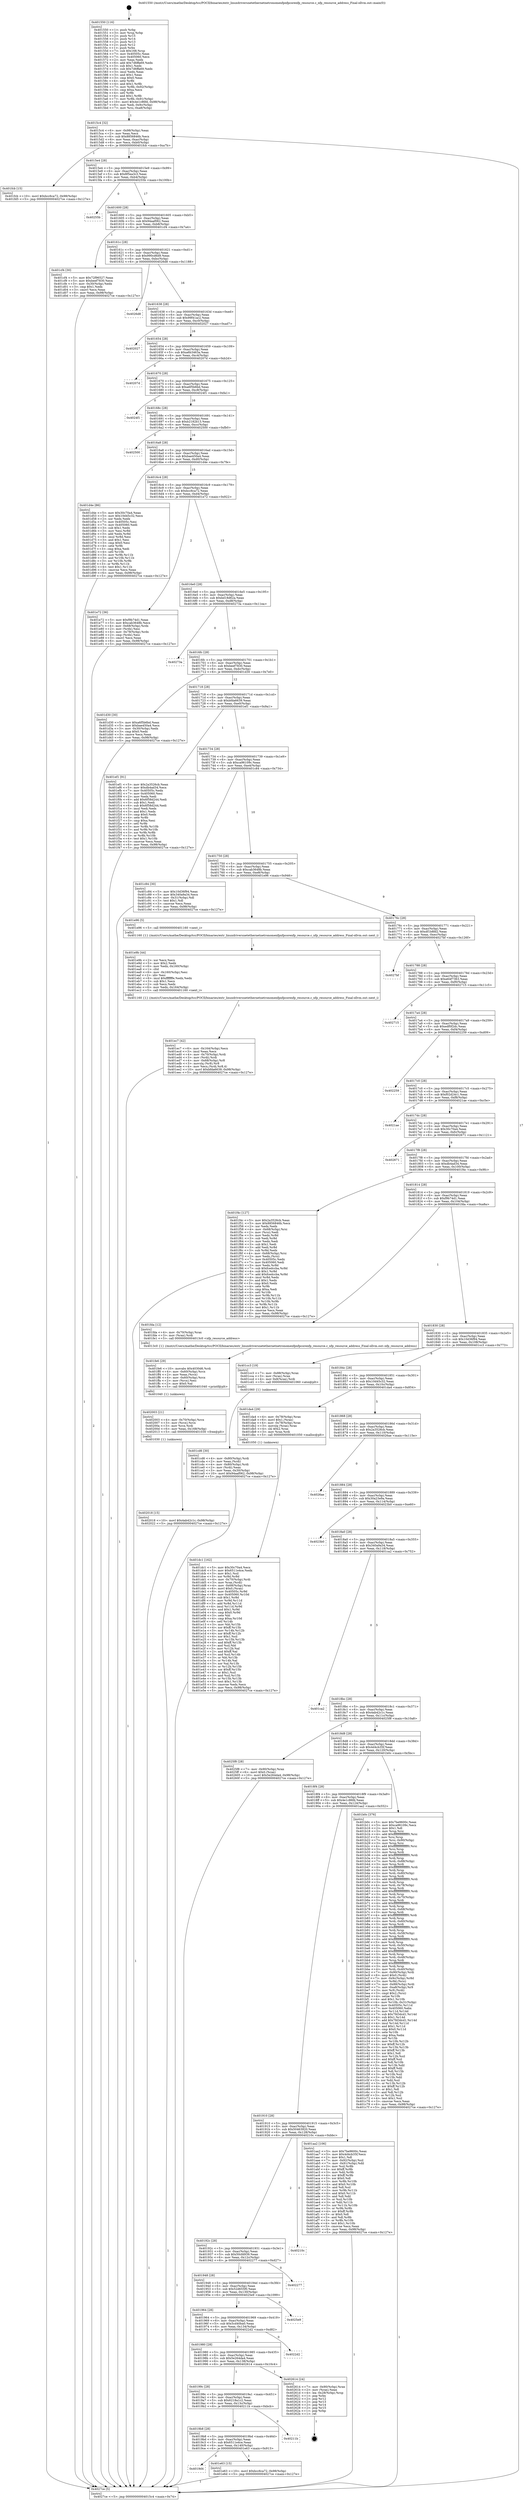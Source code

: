 digraph "0x401550" {
  label = "0x401550 (/mnt/c/Users/mathe/Desktop/tcc/POCII/binaries/extr_linuxdriversnetethernetnetronomenfpnfpcorenfp_resource.c_nfp_resource_address_Final-ollvm.out::main(0))"
  labelloc = "t"
  node[shape=record]

  Entry [label="",width=0.3,height=0.3,shape=circle,fillcolor=black,style=filled]
  "0x4015c4" [label="{
     0x4015c4 [32]\l
     | [instrs]\l
     &nbsp;&nbsp;0x4015c4 \<+6\>: mov -0x98(%rbp),%eax\l
     &nbsp;&nbsp;0x4015ca \<+2\>: mov %eax,%ecx\l
     &nbsp;&nbsp;0x4015cc \<+6\>: sub $0x8856846b,%ecx\l
     &nbsp;&nbsp;0x4015d2 \<+6\>: mov %eax,-0xac(%rbp)\l
     &nbsp;&nbsp;0x4015d8 \<+6\>: mov %ecx,-0xb0(%rbp)\l
     &nbsp;&nbsp;0x4015de \<+6\>: je 0000000000401fcb \<main+0xa7b\>\l
  }"]
  "0x401fcb" [label="{
     0x401fcb [15]\l
     | [instrs]\l
     &nbsp;&nbsp;0x401fcb \<+10\>: movl $0xbcc6ca72,-0x98(%rbp)\l
     &nbsp;&nbsp;0x401fd5 \<+5\>: jmp 00000000004027ce \<main+0x127e\>\l
  }"]
  "0x4015e4" [label="{
     0x4015e4 [28]\l
     | [instrs]\l
     &nbsp;&nbsp;0x4015e4 \<+5\>: jmp 00000000004015e9 \<main+0x99\>\l
     &nbsp;&nbsp;0x4015e9 \<+6\>: mov -0xac(%rbp),%eax\l
     &nbsp;&nbsp;0x4015ef \<+5\>: sub $0x8f5ea3c3,%eax\l
     &nbsp;&nbsp;0x4015f4 \<+6\>: mov %eax,-0xb4(%rbp)\l
     &nbsp;&nbsp;0x4015fa \<+6\>: je 000000000040255b \<main+0x100b\>\l
  }"]
  Exit [label="",width=0.3,height=0.3,shape=circle,fillcolor=black,style=filled,peripheries=2]
  "0x40255b" [label="{
     0x40255b\l
  }", style=dashed]
  "0x401600" [label="{
     0x401600 [28]\l
     | [instrs]\l
     &nbsp;&nbsp;0x401600 \<+5\>: jmp 0000000000401605 \<main+0xb5\>\l
     &nbsp;&nbsp;0x401605 \<+6\>: mov -0xac(%rbp),%eax\l
     &nbsp;&nbsp;0x40160b \<+5\>: sub $0x94aaf062,%eax\l
     &nbsp;&nbsp;0x401610 \<+6\>: mov %eax,-0xb8(%rbp)\l
     &nbsp;&nbsp;0x401616 \<+6\>: je 0000000000401cf4 \<main+0x7a4\>\l
  }"]
  "0x402018" [label="{
     0x402018 [15]\l
     | [instrs]\l
     &nbsp;&nbsp;0x402018 \<+10\>: movl $0x4ab42c1c,-0x98(%rbp)\l
     &nbsp;&nbsp;0x402022 \<+5\>: jmp 00000000004027ce \<main+0x127e\>\l
  }"]
  "0x401cf4" [label="{
     0x401cf4 [30]\l
     | [instrs]\l
     &nbsp;&nbsp;0x401cf4 \<+5\>: mov $0x72f96527,%eax\l
     &nbsp;&nbsp;0x401cf9 \<+5\>: mov $0xbeef7830,%ecx\l
     &nbsp;&nbsp;0x401cfe \<+3\>: mov -0x30(%rbp),%edx\l
     &nbsp;&nbsp;0x401d01 \<+3\>: cmp $0x1,%edx\l
     &nbsp;&nbsp;0x401d04 \<+3\>: cmovl %ecx,%eax\l
     &nbsp;&nbsp;0x401d07 \<+6\>: mov %eax,-0x98(%rbp)\l
     &nbsp;&nbsp;0x401d0d \<+5\>: jmp 00000000004027ce \<main+0x127e\>\l
  }"]
  "0x40161c" [label="{
     0x40161c [28]\l
     | [instrs]\l
     &nbsp;&nbsp;0x40161c \<+5\>: jmp 0000000000401621 \<main+0xd1\>\l
     &nbsp;&nbsp;0x401621 \<+6\>: mov -0xac(%rbp),%eax\l
     &nbsp;&nbsp;0x401627 \<+5\>: sub $0x990cd6d9,%eax\l
     &nbsp;&nbsp;0x40162c \<+6\>: mov %eax,-0xbc(%rbp)\l
     &nbsp;&nbsp;0x401632 \<+6\>: je 00000000004026d8 \<main+0x1188\>\l
  }"]
  "0x402003" [label="{
     0x402003 [21]\l
     | [instrs]\l
     &nbsp;&nbsp;0x402003 \<+4\>: mov -0x70(%rbp),%rcx\l
     &nbsp;&nbsp;0x402007 \<+3\>: mov (%rcx),%rcx\l
     &nbsp;&nbsp;0x40200a \<+3\>: mov %rcx,%rdi\l
     &nbsp;&nbsp;0x40200d \<+6\>: mov %eax,-0x168(%rbp)\l
     &nbsp;&nbsp;0x402013 \<+5\>: call 0000000000401030 \<free@plt\>\l
     | [calls]\l
     &nbsp;&nbsp;0x401030 \{1\} (unknown)\l
  }"]
  "0x4026d8" [label="{
     0x4026d8\l
  }", style=dashed]
  "0x401638" [label="{
     0x401638 [28]\l
     | [instrs]\l
     &nbsp;&nbsp;0x401638 \<+5\>: jmp 000000000040163d \<main+0xed\>\l
     &nbsp;&nbsp;0x40163d \<+6\>: mov -0xac(%rbp),%eax\l
     &nbsp;&nbsp;0x401643 \<+5\>: sub $0x99f41ac2,%eax\l
     &nbsp;&nbsp;0x401648 \<+6\>: mov %eax,-0xc0(%rbp)\l
     &nbsp;&nbsp;0x40164e \<+6\>: je 0000000000402027 \<main+0xad7\>\l
  }"]
  "0x401fe6" [label="{
     0x401fe6 [29]\l
     | [instrs]\l
     &nbsp;&nbsp;0x401fe6 \<+10\>: movabs $0x4030d6,%rdi\l
     &nbsp;&nbsp;0x401ff0 \<+4\>: mov -0x60(%rbp),%rcx\l
     &nbsp;&nbsp;0x401ff4 \<+2\>: mov %eax,(%rcx)\l
     &nbsp;&nbsp;0x401ff6 \<+4\>: mov -0x60(%rbp),%rcx\l
     &nbsp;&nbsp;0x401ffa \<+2\>: mov (%rcx),%esi\l
     &nbsp;&nbsp;0x401ffc \<+2\>: mov $0x0,%al\l
     &nbsp;&nbsp;0x401ffe \<+5\>: call 0000000000401040 \<printf@plt\>\l
     | [calls]\l
     &nbsp;&nbsp;0x401040 \{1\} (unknown)\l
  }"]
  "0x402027" [label="{
     0x402027\l
  }", style=dashed]
  "0x401654" [label="{
     0x401654 [28]\l
     | [instrs]\l
     &nbsp;&nbsp;0x401654 \<+5\>: jmp 0000000000401659 \<main+0x109\>\l
     &nbsp;&nbsp;0x401659 \<+6\>: mov -0xac(%rbp),%eax\l
     &nbsp;&nbsp;0x40165f \<+5\>: sub $0xa6b3463a,%eax\l
     &nbsp;&nbsp;0x401664 \<+6\>: mov %eax,-0xc4(%rbp)\l
     &nbsp;&nbsp;0x40166a \<+6\>: je 000000000040207d \<main+0xb2d\>\l
  }"]
  "0x401ec7" [label="{
     0x401ec7 [42]\l
     | [instrs]\l
     &nbsp;&nbsp;0x401ec7 \<+6\>: mov -0x164(%rbp),%ecx\l
     &nbsp;&nbsp;0x401ecd \<+3\>: imul %eax,%ecx\l
     &nbsp;&nbsp;0x401ed0 \<+4\>: mov -0x70(%rbp),%rdi\l
     &nbsp;&nbsp;0x401ed4 \<+3\>: mov (%rdi),%rdi\l
     &nbsp;&nbsp;0x401ed7 \<+4\>: mov -0x68(%rbp),%r8\l
     &nbsp;&nbsp;0x401edb \<+3\>: movslq (%r8),%r8\l
     &nbsp;&nbsp;0x401ede \<+4\>: mov %ecx,(%rdi,%r8,4)\l
     &nbsp;&nbsp;0x401ee2 \<+10\>: movl $0xbfda6639,-0x98(%rbp)\l
     &nbsp;&nbsp;0x401eec \<+5\>: jmp 00000000004027ce \<main+0x127e\>\l
  }"]
  "0x40207d" [label="{
     0x40207d\l
  }", style=dashed]
  "0x401670" [label="{
     0x401670 [28]\l
     | [instrs]\l
     &nbsp;&nbsp;0x401670 \<+5\>: jmp 0000000000401675 \<main+0x125\>\l
     &nbsp;&nbsp;0x401675 \<+6\>: mov -0xac(%rbp),%eax\l
     &nbsp;&nbsp;0x40167b \<+5\>: sub $0xa6f5b6bd,%eax\l
     &nbsp;&nbsp;0x401680 \<+6\>: mov %eax,-0xc8(%rbp)\l
     &nbsp;&nbsp;0x401686 \<+6\>: je 00000000004024f1 \<main+0xfa1\>\l
  }"]
  "0x401e9b" [label="{
     0x401e9b [44]\l
     | [instrs]\l
     &nbsp;&nbsp;0x401e9b \<+2\>: xor %ecx,%ecx\l
     &nbsp;&nbsp;0x401e9d \<+5\>: mov $0x2,%edx\l
     &nbsp;&nbsp;0x401ea2 \<+6\>: mov %edx,-0x160(%rbp)\l
     &nbsp;&nbsp;0x401ea8 \<+1\>: cltd\l
     &nbsp;&nbsp;0x401ea9 \<+6\>: mov -0x160(%rbp),%esi\l
     &nbsp;&nbsp;0x401eaf \<+2\>: idiv %esi\l
     &nbsp;&nbsp;0x401eb1 \<+6\>: imul $0xfffffffe,%edx,%edx\l
     &nbsp;&nbsp;0x401eb7 \<+3\>: sub $0x1,%ecx\l
     &nbsp;&nbsp;0x401eba \<+2\>: sub %ecx,%edx\l
     &nbsp;&nbsp;0x401ebc \<+6\>: mov %edx,-0x164(%rbp)\l
     &nbsp;&nbsp;0x401ec2 \<+5\>: call 0000000000401160 \<next_i\>\l
     | [calls]\l
     &nbsp;&nbsp;0x401160 \{1\} (/mnt/c/Users/mathe/Desktop/tcc/POCII/binaries/extr_linuxdriversnetethernetnetronomenfpnfpcorenfp_resource.c_nfp_resource_address_Final-ollvm.out::next_i)\l
  }"]
  "0x4024f1" [label="{
     0x4024f1\l
  }", style=dashed]
  "0x40168c" [label="{
     0x40168c [28]\l
     | [instrs]\l
     &nbsp;&nbsp;0x40168c \<+5\>: jmp 0000000000401691 \<main+0x141\>\l
     &nbsp;&nbsp;0x401691 \<+6\>: mov -0xac(%rbp),%eax\l
     &nbsp;&nbsp;0x401697 \<+5\>: sub $0xb2182b13,%eax\l
     &nbsp;&nbsp;0x40169c \<+6\>: mov %eax,-0xcc(%rbp)\l
     &nbsp;&nbsp;0x4016a2 \<+6\>: je 0000000000402500 \<main+0xfb0\>\l
  }"]
  "0x4019d4" [label="{
     0x4019d4\l
  }", style=dashed]
  "0x402500" [label="{
     0x402500\l
  }", style=dashed]
  "0x4016a8" [label="{
     0x4016a8 [28]\l
     | [instrs]\l
     &nbsp;&nbsp;0x4016a8 \<+5\>: jmp 00000000004016ad \<main+0x15d\>\l
     &nbsp;&nbsp;0x4016ad \<+6\>: mov -0xac(%rbp),%eax\l
     &nbsp;&nbsp;0x4016b3 \<+5\>: sub $0xbae450a4,%eax\l
     &nbsp;&nbsp;0x4016b8 \<+6\>: mov %eax,-0xd0(%rbp)\l
     &nbsp;&nbsp;0x4016be \<+6\>: je 0000000000401d4e \<main+0x7fe\>\l
  }"]
  "0x401e63" [label="{
     0x401e63 [15]\l
     | [instrs]\l
     &nbsp;&nbsp;0x401e63 \<+10\>: movl $0xbcc6ca72,-0x98(%rbp)\l
     &nbsp;&nbsp;0x401e6d \<+5\>: jmp 00000000004027ce \<main+0x127e\>\l
  }"]
  "0x401d4e" [label="{
     0x401d4e [86]\l
     | [instrs]\l
     &nbsp;&nbsp;0x401d4e \<+5\>: mov $0x30c70a4,%eax\l
     &nbsp;&nbsp;0x401d53 \<+5\>: mov $0x10d45c32,%ecx\l
     &nbsp;&nbsp;0x401d58 \<+2\>: xor %edx,%edx\l
     &nbsp;&nbsp;0x401d5a \<+7\>: mov 0x40505c,%esi\l
     &nbsp;&nbsp;0x401d61 \<+7\>: mov 0x405060,%edi\l
     &nbsp;&nbsp;0x401d68 \<+3\>: sub $0x1,%edx\l
     &nbsp;&nbsp;0x401d6b \<+3\>: mov %esi,%r8d\l
     &nbsp;&nbsp;0x401d6e \<+3\>: add %edx,%r8d\l
     &nbsp;&nbsp;0x401d71 \<+4\>: imul %r8d,%esi\l
     &nbsp;&nbsp;0x401d75 \<+3\>: and $0x1,%esi\l
     &nbsp;&nbsp;0x401d78 \<+3\>: cmp $0x0,%esi\l
     &nbsp;&nbsp;0x401d7b \<+4\>: sete %r9b\l
     &nbsp;&nbsp;0x401d7f \<+3\>: cmp $0xa,%edi\l
     &nbsp;&nbsp;0x401d82 \<+4\>: setl %r10b\l
     &nbsp;&nbsp;0x401d86 \<+3\>: mov %r9b,%r11b\l
     &nbsp;&nbsp;0x401d89 \<+3\>: and %r10b,%r11b\l
     &nbsp;&nbsp;0x401d8c \<+3\>: xor %r10b,%r9b\l
     &nbsp;&nbsp;0x401d8f \<+3\>: or %r9b,%r11b\l
     &nbsp;&nbsp;0x401d92 \<+4\>: test $0x1,%r11b\l
     &nbsp;&nbsp;0x401d96 \<+3\>: cmovne %ecx,%eax\l
     &nbsp;&nbsp;0x401d99 \<+6\>: mov %eax,-0x98(%rbp)\l
     &nbsp;&nbsp;0x401d9f \<+5\>: jmp 00000000004027ce \<main+0x127e\>\l
  }"]
  "0x4016c4" [label="{
     0x4016c4 [28]\l
     | [instrs]\l
     &nbsp;&nbsp;0x4016c4 \<+5\>: jmp 00000000004016c9 \<main+0x179\>\l
     &nbsp;&nbsp;0x4016c9 \<+6\>: mov -0xac(%rbp),%eax\l
     &nbsp;&nbsp;0x4016cf \<+5\>: sub $0xbcc6ca72,%eax\l
     &nbsp;&nbsp;0x4016d4 \<+6\>: mov %eax,-0xd4(%rbp)\l
     &nbsp;&nbsp;0x4016da \<+6\>: je 0000000000401e72 \<main+0x922\>\l
  }"]
  "0x4019b8" [label="{
     0x4019b8 [28]\l
     | [instrs]\l
     &nbsp;&nbsp;0x4019b8 \<+5\>: jmp 00000000004019bd \<main+0x46d\>\l
     &nbsp;&nbsp;0x4019bd \<+6\>: mov -0xac(%rbp),%eax\l
     &nbsp;&nbsp;0x4019c3 \<+5\>: sub $0x6511e4ce,%eax\l
     &nbsp;&nbsp;0x4019c8 \<+6\>: mov %eax,-0x140(%rbp)\l
     &nbsp;&nbsp;0x4019ce \<+6\>: je 0000000000401e63 \<main+0x913\>\l
  }"]
  "0x401e72" [label="{
     0x401e72 [36]\l
     | [instrs]\l
     &nbsp;&nbsp;0x401e72 \<+5\>: mov $0xf9b74d1,%eax\l
     &nbsp;&nbsp;0x401e77 \<+5\>: mov $0xcab3648b,%ecx\l
     &nbsp;&nbsp;0x401e7c \<+4\>: mov -0x68(%rbp),%rdx\l
     &nbsp;&nbsp;0x401e80 \<+2\>: mov (%rdx),%esi\l
     &nbsp;&nbsp;0x401e82 \<+4\>: mov -0x78(%rbp),%rdx\l
     &nbsp;&nbsp;0x401e86 \<+2\>: cmp (%rdx),%esi\l
     &nbsp;&nbsp;0x401e88 \<+3\>: cmovl %ecx,%eax\l
     &nbsp;&nbsp;0x401e8b \<+6\>: mov %eax,-0x98(%rbp)\l
     &nbsp;&nbsp;0x401e91 \<+5\>: jmp 00000000004027ce \<main+0x127e\>\l
  }"]
  "0x4016e0" [label="{
     0x4016e0 [28]\l
     | [instrs]\l
     &nbsp;&nbsp;0x4016e0 \<+5\>: jmp 00000000004016e5 \<main+0x195\>\l
     &nbsp;&nbsp;0x4016e5 \<+6\>: mov -0xac(%rbp),%eax\l
     &nbsp;&nbsp;0x4016eb \<+5\>: sub $0xbd18d62a,%eax\l
     &nbsp;&nbsp;0x4016f0 \<+6\>: mov %eax,-0xd8(%rbp)\l
     &nbsp;&nbsp;0x4016f6 \<+6\>: je 000000000040273a \<main+0x11ea\>\l
  }"]
  "0x40211b" [label="{
     0x40211b\l
  }", style=dashed]
  "0x40273a" [label="{
     0x40273a\l
  }", style=dashed]
  "0x4016fc" [label="{
     0x4016fc [28]\l
     | [instrs]\l
     &nbsp;&nbsp;0x4016fc \<+5\>: jmp 0000000000401701 \<main+0x1b1\>\l
     &nbsp;&nbsp;0x401701 \<+6\>: mov -0xac(%rbp),%eax\l
     &nbsp;&nbsp;0x401707 \<+5\>: sub $0xbeef7830,%eax\l
     &nbsp;&nbsp;0x40170c \<+6\>: mov %eax,-0xdc(%rbp)\l
     &nbsp;&nbsp;0x401712 \<+6\>: je 0000000000401d30 \<main+0x7e0\>\l
  }"]
  "0x40199c" [label="{
     0x40199c [28]\l
     | [instrs]\l
     &nbsp;&nbsp;0x40199c \<+5\>: jmp 00000000004019a1 \<main+0x451\>\l
     &nbsp;&nbsp;0x4019a1 \<+6\>: mov -0xac(%rbp),%eax\l
     &nbsp;&nbsp;0x4019a7 \<+5\>: sub $0x6218a1c2,%eax\l
     &nbsp;&nbsp;0x4019ac \<+6\>: mov %eax,-0x13c(%rbp)\l
     &nbsp;&nbsp;0x4019b2 \<+6\>: je 000000000040211b \<main+0xbcb\>\l
  }"]
  "0x401d30" [label="{
     0x401d30 [30]\l
     | [instrs]\l
     &nbsp;&nbsp;0x401d30 \<+5\>: mov $0xa6f5b6bd,%eax\l
     &nbsp;&nbsp;0x401d35 \<+5\>: mov $0xbae450a4,%ecx\l
     &nbsp;&nbsp;0x401d3a \<+3\>: mov -0x30(%rbp),%edx\l
     &nbsp;&nbsp;0x401d3d \<+3\>: cmp $0x0,%edx\l
     &nbsp;&nbsp;0x401d40 \<+3\>: cmove %ecx,%eax\l
     &nbsp;&nbsp;0x401d43 \<+6\>: mov %eax,-0x98(%rbp)\l
     &nbsp;&nbsp;0x401d49 \<+5\>: jmp 00000000004027ce \<main+0x127e\>\l
  }"]
  "0x401718" [label="{
     0x401718 [28]\l
     | [instrs]\l
     &nbsp;&nbsp;0x401718 \<+5\>: jmp 000000000040171d \<main+0x1cd\>\l
     &nbsp;&nbsp;0x40171d \<+6\>: mov -0xac(%rbp),%eax\l
     &nbsp;&nbsp;0x401723 \<+5\>: sub $0xbfda6639,%eax\l
     &nbsp;&nbsp;0x401728 \<+6\>: mov %eax,-0xe0(%rbp)\l
     &nbsp;&nbsp;0x40172e \<+6\>: je 0000000000401ef1 \<main+0x9a1\>\l
  }"]
  "0x402614" [label="{
     0x402614 [24]\l
     | [instrs]\l
     &nbsp;&nbsp;0x402614 \<+7\>: mov -0x90(%rbp),%rax\l
     &nbsp;&nbsp;0x40261b \<+2\>: mov (%rax),%eax\l
     &nbsp;&nbsp;0x40261d \<+4\>: lea -0x28(%rbp),%rsp\l
     &nbsp;&nbsp;0x402621 \<+1\>: pop %rbx\l
     &nbsp;&nbsp;0x402622 \<+2\>: pop %r12\l
     &nbsp;&nbsp;0x402624 \<+2\>: pop %r13\l
     &nbsp;&nbsp;0x402626 \<+2\>: pop %r14\l
     &nbsp;&nbsp;0x402628 \<+2\>: pop %r15\l
     &nbsp;&nbsp;0x40262a \<+1\>: pop %rbp\l
     &nbsp;&nbsp;0x40262b \<+1\>: ret\l
  }"]
  "0x401ef1" [label="{
     0x401ef1 [91]\l
     | [instrs]\l
     &nbsp;&nbsp;0x401ef1 \<+5\>: mov $0x2a3526cb,%eax\l
     &nbsp;&nbsp;0x401ef6 \<+5\>: mov $0xdb4ad34,%ecx\l
     &nbsp;&nbsp;0x401efb \<+7\>: mov 0x40505c,%edx\l
     &nbsp;&nbsp;0x401f02 \<+7\>: mov 0x405060,%esi\l
     &nbsp;&nbsp;0x401f09 \<+2\>: mov %edx,%edi\l
     &nbsp;&nbsp;0x401f0b \<+6\>: add $0x6f58d244,%edi\l
     &nbsp;&nbsp;0x401f11 \<+3\>: sub $0x1,%edi\l
     &nbsp;&nbsp;0x401f14 \<+6\>: sub $0x6f58d244,%edi\l
     &nbsp;&nbsp;0x401f1a \<+3\>: imul %edi,%edx\l
     &nbsp;&nbsp;0x401f1d \<+3\>: and $0x1,%edx\l
     &nbsp;&nbsp;0x401f20 \<+3\>: cmp $0x0,%edx\l
     &nbsp;&nbsp;0x401f23 \<+4\>: sete %r8b\l
     &nbsp;&nbsp;0x401f27 \<+3\>: cmp $0xa,%esi\l
     &nbsp;&nbsp;0x401f2a \<+4\>: setl %r9b\l
     &nbsp;&nbsp;0x401f2e \<+3\>: mov %r8b,%r10b\l
     &nbsp;&nbsp;0x401f31 \<+3\>: and %r9b,%r10b\l
     &nbsp;&nbsp;0x401f34 \<+3\>: xor %r9b,%r8b\l
     &nbsp;&nbsp;0x401f37 \<+3\>: or %r8b,%r10b\l
     &nbsp;&nbsp;0x401f3a \<+4\>: test $0x1,%r10b\l
     &nbsp;&nbsp;0x401f3e \<+3\>: cmovne %ecx,%eax\l
     &nbsp;&nbsp;0x401f41 \<+6\>: mov %eax,-0x98(%rbp)\l
     &nbsp;&nbsp;0x401f47 \<+5\>: jmp 00000000004027ce \<main+0x127e\>\l
  }"]
  "0x401734" [label="{
     0x401734 [28]\l
     | [instrs]\l
     &nbsp;&nbsp;0x401734 \<+5\>: jmp 0000000000401739 \<main+0x1e9\>\l
     &nbsp;&nbsp;0x401739 \<+6\>: mov -0xac(%rbp),%eax\l
     &nbsp;&nbsp;0x40173f \<+5\>: sub $0xca96109c,%eax\l
     &nbsp;&nbsp;0x401744 \<+6\>: mov %eax,-0xe4(%rbp)\l
     &nbsp;&nbsp;0x40174a \<+6\>: je 0000000000401c84 \<main+0x734\>\l
  }"]
  "0x401980" [label="{
     0x401980 [28]\l
     | [instrs]\l
     &nbsp;&nbsp;0x401980 \<+5\>: jmp 0000000000401985 \<main+0x435\>\l
     &nbsp;&nbsp;0x401985 \<+6\>: mov -0xac(%rbp),%eax\l
     &nbsp;&nbsp;0x40198b \<+5\>: sub $0x5e264da4,%eax\l
     &nbsp;&nbsp;0x401990 \<+6\>: mov %eax,-0x138(%rbp)\l
     &nbsp;&nbsp;0x401996 \<+6\>: je 0000000000402614 \<main+0x10c4\>\l
  }"]
  "0x401c84" [label="{
     0x401c84 [30]\l
     | [instrs]\l
     &nbsp;&nbsp;0x401c84 \<+5\>: mov $0x10d36f94,%eax\l
     &nbsp;&nbsp;0x401c89 \<+5\>: mov $0x340a9a34,%ecx\l
     &nbsp;&nbsp;0x401c8e \<+3\>: mov -0x31(%rbp),%dl\l
     &nbsp;&nbsp;0x401c91 \<+3\>: test $0x1,%dl\l
     &nbsp;&nbsp;0x401c94 \<+3\>: cmovne %ecx,%eax\l
     &nbsp;&nbsp;0x401c97 \<+6\>: mov %eax,-0x98(%rbp)\l
     &nbsp;&nbsp;0x401c9d \<+5\>: jmp 00000000004027ce \<main+0x127e\>\l
  }"]
  "0x401750" [label="{
     0x401750 [28]\l
     | [instrs]\l
     &nbsp;&nbsp;0x401750 \<+5\>: jmp 0000000000401755 \<main+0x205\>\l
     &nbsp;&nbsp;0x401755 \<+6\>: mov -0xac(%rbp),%eax\l
     &nbsp;&nbsp;0x40175b \<+5\>: sub $0xcab3648b,%eax\l
     &nbsp;&nbsp;0x401760 \<+6\>: mov %eax,-0xe8(%rbp)\l
     &nbsp;&nbsp;0x401766 \<+6\>: je 0000000000401e96 \<main+0x946\>\l
  }"]
  "0x4022d2" [label="{
     0x4022d2\l
  }", style=dashed]
  "0x401e96" [label="{
     0x401e96 [5]\l
     | [instrs]\l
     &nbsp;&nbsp;0x401e96 \<+5\>: call 0000000000401160 \<next_i\>\l
     | [calls]\l
     &nbsp;&nbsp;0x401160 \{1\} (/mnt/c/Users/mathe/Desktop/tcc/POCII/binaries/extr_linuxdriversnetethernetnetronomenfpnfpcorenfp_resource.c_nfp_resource_address_Final-ollvm.out::next_i)\l
  }"]
  "0x40176c" [label="{
     0x40176c [28]\l
     | [instrs]\l
     &nbsp;&nbsp;0x40176c \<+5\>: jmp 0000000000401771 \<main+0x221\>\l
     &nbsp;&nbsp;0x401771 \<+6\>: mov -0xac(%rbp),%eax\l
     &nbsp;&nbsp;0x401777 \<+5\>: sub $0xdf1b8fd2,%eax\l
     &nbsp;&nbsp;0x40177c \<+6\>: mov %eax,-0xec(%rbp)\l
     &nbsp;&nbsp;0x401782 \<+6\>: je 00000000004027bf \<main+0x126f\>\l
  }"]
  "0x401964" [label="{
     0x401964 [28]\l
     | [instrs]\l
     &nbsp;&nbsp;0x401964 \<+5\>: jmp 0000000000401969 \<main+0x419\>\l
     &nbsp;&nbsp;0x401969 \<+6\>: mov -0xac(%rbp),%eax\l
     &nbsp;&nbsp;0x40196f \<+5\>: sub $0x5cd40ba0,%eax\l
     &nbsp;&nbsp;0x401974 \<+6\>: mov %eax,-0x134(%rbp)\l
     &nbsp;&nbsp;0x40197a \<+6\>: je 00000000004022d2 \<main+0xd82\>\l
  }"]
  "0x4027bf" [label="{
     0x4027bf\l
  }", style=dashed]
  "0x401788" [label="{
     0x401788 [28]\l
     | [instrs]\l
     &nbsp;&nbsp;0x401788 \<+5\>: jmp 000000000040178d \<main+0x23d\>\l
     &nbsp;&nbsp;0x40178d \<+6\>: mov -0xac(%rbp),%eax\l
     &nbsp;&nbsp;0x401793 \<+5\>: sub $0xe64f7363,%eax\l
     &nbsp;&nbsp;0x401798 \<+6\>: mov %eax,-0xf0(%rbp)\l
     &nbsp;&nbsp;0x40179e \<+6\>: je 0000000000402715 \<main+0x11c5\>\l
  }"]
  "0x4025e9" [label="{
     0x4025e9\l
  }", style=dashed]
  "0x402715" [label="{
     0x402715\l
  }", style=dashed]
  "0x4017a4" [label="{
     0x4017a4 [28]\l
     | [instrs]\l
     &nbsp;&nbsp;0x4017a4 \<+5\>: jmp 00000000004017a9 \<main+0x259\>\l
     &nbsp;&nbsp;0x4017a9 \<+6\>: mov -0xac(%rbp),%eax\l
     &nbsp;&nbsp;0x4017af \<+5\>: sub $0xedf0f2dc,%eax\l
     &nbsp;&nbsp;0x4017b4 \<+6\>: mov %eax,-0xf4(%rbp)\l
     &nbsp;&nbsp;0x4017ba \<+6\>: je 0000000000402259 \<main+0xd09\>\l
  }"]
  "0x401948" [label="{
     0x401948 [28]\l
     | [instrs]\l
     &nbsp;&nbsp;0x401948 \<+5\>: jmp 000000000040194d \<main+0x3fd\>\l
     &nbsp;&nbsp;0x40194d \<+6\>: mov -0xac(%rbp),%eax\l
     &nbsp;&nbsp;0x401953 \<+5\>: sub $0x52d655f0,%eax\l
     &nbsp;&nbsp;0x401958 \<+6\>: mov %eax,-0x130(%rbp)\l
     &nbsp;&nbsp;0x40195e \<+6\>: je 00000000004025e9 \<main+0x1099\>\l
  }"]
  "0x402259" [label="{
     0x402259\l
  }", style=dashed]
  "0x4017c0" [label="{
     0x4017c0 [28]\l
     | [instrs]\l
     &nbsp;&nbsp;0x4017c0 \<+5\>: jmp 00000000004017c5 \<main+0x275\>\l
     &nbsp;&nbsp;0x4017c5 \<+6\>: mov -0xac(%rbp),%eax\l
     &nbsp;&nbsp;0x4017cb \<+5\>: sub $0xf02d24c1,%eax\l
     &nbsp;&nbsp;0x4017d0 \<+6\>: mov %eax,-0xf8(%rbp)\l
     &nbsp;&nbsp;0x4017d6 \<+6\>: je 00000000004021ae \<main+0xc5e\>\l
  }"]
  "0x402277" [label="{
     0x402277\l
  }", style=dashed]
  "0x4021ae" [label="{
     0x4021ae\l
  }", style=dashed]
  "0x4017dc" [label="{
     0x4017dc [28]\l
     | [instrs]\l
     &nbsp;&nbsp;0x4017dc \<+5\>: jmp 00000000004017e1 \<main+0x291\>\l
     &nbsp;&nbsp;0x4017e1 \<+6\>: mov -0xac(%rbp),%eax\l
     &nbsp;&nbsp;0x4017e7 \<+5\>: sub $0x30c70a4,%eax\l
     &nbsp;&nbsp;0x4017ec \<+6\>: mov %eax,-0xfc(%rbp)\l
     &nbsp;&nbsp;0x4017f2 \<+6\>: je 0000000000402671 \<main+0x1121\>\l
  }"]
  "0x40192c" [label="{
     0x40192c [28]\l
     | [instrs]\l
     &nbsp;&nbsp;0x40192c \<+5\>: jmp 0000000000401931 \<main+0x3e1\>\l
     &nbsp;&nbsp;0x401931 \<+6\>: mov -0xac(%rbp),%eax\l
     &nbsp;&nbsp;0x401937 \<+5\>: sub $0x50cfd939,%eax\l
     &nbsp;&nbsp;0x40193c \<+6\>: mov %eax,-0x12c(%rbp)\l
     &nbsp;&nbsp;0x401942 \<+6\>: je 0000000000402277 \<main+0xd27\>\l
  }"]
  "0x402671" [label="{
     0x402671\l
  }", style=dashed]
  "0x4017f8" [label="{
     0x4017f8 [28]\l
     | [instrs]\l
     &nbsp;&nbsp;0x4017f8 \<+5\>: jmp 00000000004017fd \<main+0x2ad\>\l
     &nbsp;&nbsp;0x4017fd \<+6\>: mov -0xac(%rbp),%eax\l
     &nbsp;&nbsp;0x401803 \<+5\>: sub $0xdb4ad34,%eax\l
     &nbsp;&nbsp;0x401808 \<+6\>: mov %eax,-0x100(%rbp)\l
     &nbsp;&nbsp;0x40180e \<+6\>: je 0000000000401f4c \<main+0x9fc\>\l
  }"]
  "0x40210c" [label="{
     0x40210c\l
  }", style=dashed]
  "0x401f4c" [label="{
     0x401f4c [127]\l
     | [instrs]\l
     &nbsp;&nbsp;0x401f4c \<+5\>: mov $0x2a3526cb,%eax\l
     &nbsp;&nbsp;0x401f51 \<+5\>: mov $0x8856846b,%ecx\l
     &nbsp;&nbsp;0x401f56 \<+2\>: xor %edx,%edx\l
     &nbsp;&nbsp;0x401f58 \<+4\>: mov -0x68(%rbp),%rsi\l
     &nbsp;&nbsp;0x401f5c \<+2\>: mov (%rsi),%edi\l
     &nbsp;&nbsp;0x401f5e \<+3\>: mov %edx,%r8d\l
     &nbsp;&nbsp;0x401f61 \<+3\>: sub %edi,%r8d\l
     &nbsp;&nbsp;0x401f64 \<+2\>: mov %edx,%edi\l
     &nbsp;&nbsp;0x401f66 \<+3\>: sub $0x1,%edi\l
     &nbsp;&nbsp;0x401f69 \<+3\>: add %edi,%r8d\l
     &nbsp;&nbsp;0x401f6c \<+3\>: sub %r8d,%edx\l
     &nbsp;&nbsp;0x401f6f \<+4\>: mov -0x68(%rbp),%rsi\l
     &nbsp;&nbsp;0x401f73 \<+2\>: mov %edx,(%rsi)\l
     &nbsp;&nbsp;0x401f75 \<+7\>: mov 0x40505c,%edx\l
     &nbsp;&nbsp;0x401f7c \<+7\>: mov 0x405060,%edi\l
     &nbsp;&nbsp;0x401f83 \<+3\>: mov %edx,%r8d\l
     &nbsp;&nbsp;0x401f86 \<+7\>: sub $0xfcedccba,%r8d\l
     &nbsp;&nbsp;0x401f8d \<+4\>: sub $0x1,%r8d\l
     &nbsp;&nbsp;0x401f91 \<+7\>: add $0xfcedccba,%r8d\l
     &nbsp;&nbsp;0x401f98 \<+4\>: imul %r8d,%edx\l
     &nbsp;&nbsp;0x401f9c \<+3\>: and $0x1,%edx\l
     &nbsp;&nbsp;0x401f9f \<+3\>: cmp $0x0,%edx\l
     &nbsp;&nbsp;0x401fa2 \<+4\>: sete %r9b\l
     &nbsp;&nbsp;0x401fa6 \<+3\>: cmp $0xa,%edi\l
     &nbsp;&nbsp;0x401fa9 \<+4\>: setl %r10b\l
     &nbsp;&nbsp;0x401fad \<+3\>: mov %r9b,%r11b\l
     &nbsp;&nbsp;0x401fb0 \<+3\>: and %r10b,%r11b\l
     &nbsp;&nbsp;0x401fb3 \<+3\>: xor %r10b,%r9b\l
     &nbsp;&nbsp;0x401fb6 \<+3\>: or %r9b,%r11b\l
     &nbsp;&nbsp;0x401fb9 \<+4\>: test $0x1,%r11b\l
     &nbsp;&nbsp;0x401fbd \<+3\>: cmovne %ecx,%eax\l
     &nbsp;&nbsp;0x401fc0 \<+6\>: mov %eax,-0x98(%rbp)\l
     &nbsp;&nbsp;0x401fc6 \<+5\>: jmp 00000000004027ce \<main+0x127e\>\l
  }"]
  "0x401814" [label="{
     0x401814 [28]\l
     | [instrs]\l
     &nbsp;&nbsp;0x401814 \<+5\>: jmp 0000000000401819 \<main+0x2c9\>\l
     &nbsp;&nbsp;0x401819 \<+6\>: mov -0xac(%rbp),%eax\l
     &nbsp;&nbsp;0x40181f \<+5\>: sub $0xf9b74d1,%eax\l
     &nbsp;&nbsp;0x401824 \<+6\>: mov %eax,-0x104(%rbp)\l
     &nbsp;&nbsp;0x40182a \<+6\>: je 0000000000401fda \<main+0xa8a\>\l
  }"]
  "0x401dc1" [label="{
     0x401dc1 [162]\l
     | [instrs]\l
     &nbsp;&nbsp;0x401dc1 \<+5\>: mov $0x30c70a4,%ecx\l
     &nbsp;&nbsp;0x401dc6 \<+5\>: mov $0x6511e4ce,%edx\l
     &nbsp;&nbsp;0x401dcb \<+3\>: mov $0x1,%sil\l
     &nbsp;&nbsp;0x401dce \<+3\>: xor %r8d,%r8d\l
     &nbsp;&nbsp;0x401dd1 \<+4\>: mov -0x70(%rbp),%rdi\l
     &nbsp;&nbsp;0x401dd5 \<+3\>: mov %rax,(%rdi)\l
     &nbsp;&nbsp;0x401dd8 \<+4\>: mov -0x68(%rbp),%rax\l
     &nbsp;&nbsp;0x401ddc \<+6\>: movl $0x0,(%rax)\l
     &nbsp;&nbsp;0x401de2 \<+8\>: mov 0x40505c,%r9d\l
     &nbsp;&nbsp;0x401dea \<+8\>: mov 0x405060,%r10d\l
     &nbsp;&nbsp;0x401df2 \<+4\>: sub $0x1,%r8d\l
     &nbsp;&nbsp;0x401df6 \<+3\>: mov %r9d,%r11d\l
     &nbsp;&nbsp;0x401df9 \<+3\>: add %r8d,%r11d\l
     &nbsp;&nbsp;0x401dfc \<+4\>: imul %r11d,%r9d\l
     &nbsp;&nbsp;0x401e00 \<+4\>: and $0x1,%r9d\l
     &nbsp;&nbsp;0x401e04 \<+4\>: cmp $0x0,%r9d\l
     &nbsp;&nbsp;0x401e08 \<+3\>: sete %bl\l
     &nbsp;&nbsp;0x401e0b \<+4\>: cmp $0xa,%r10d\l
     &nbsp;&nbsp;0x401e0f \<+4\>: setl %r14b\l
     &nbsp;&nbsp;0x401e13 \<+3\>: mov %bl,%r15b\l
     &nbsp;&nbsp;0x401e16 \<+4\>: xor $0xff,%r15b\l
     &nbsp;&nbsp;0x401e1a \<+3\>: mov %r14b,%r12b\l
     &nbsp;&nbsp;0x401e1d \<+4\>: xor $0xff,%r12b\l
     &nbsp;&nbsp;0x401e21 \<+4\>: xor $0x1,%sil\l
     &nbsp;&nbsp;0x401e25 \<+3\>: mov %r15b,%r13b\l
     &nbsp;&nbsp;0x401e28 \<+4\>: and $0xff,%r13b\l
     &nbsp;&nbsp;0x401e2c \<+3\>: and %sil,%bl\l
     &nbsp;&nbsp;0x401e2f \<+3\>: mov %r12b,%al\l
     &nbsp;&nbsp;0x401e32 \<+2\>: and $0xff,%al\l
     &nbsp;&nbsp;0x401e34 \<+3\>: and %sil,%r14b\l
     &nbsp;&nbsp;0x401e37 \<+3\>: or %bl,%r13b\l
     &nbsp;&nbsp;0x401e3a \<+3\>: or %r14b,%al\l
     &nbsp;&nbsp;0x401e3d \<+3\>: xor %al,%r13b\l
     &nbsp;&nbsp;0x401e40 \<+3\>: or %r12b,%r15b\l
     &nbsp;&nbsp;0x401e43 \<+4\>: xor $0xff,%r15b\l
     &nbsp;&nbsp;0x401e47 \<+4\>: or $0x1,%sil\l
     &nbsp;&nbsp;0x401e4b \<+3\>: and %sil,%r15b\l
     &nbsp;&nbsp;0x401e4e \<+3\>: or %r15b,%r13b\l
     &nbsp;&nbsp;0x401e51 \<+4\>: test $0x1,%r13b\l
     &nbsp;&nbsp;0x401e55 \<+3\>: cmovne %edx,%ecx\l
     &nbsp;&nbsp;0x401e58 \<+6\>: mov %ecx,-0x98(%rbp)\l
     &nbsp;&nbsp;0x401e5e \<+5\>: jmp 00000000004027ce \<main+0x127e\>\l
  }"]
  "0x401fda" [label="{
     0x401fda [12]\l
     | [instrs]\l
     &nbsp;&nbsp;0x401fda \<+4\>: mov -0x70(%rbp),%rax\l
     &nbsp;&nbsp;0x401fde \<+3\>: mov (%rax),%rdi\l
     &nbsp;&nbsp;0x401fe1 \<+5\>: call 00000000004013c0 \<nfp_resource_address\>\l
     | [calls]\l
     &nbsp;&nbsp;0x4013c0 \{1\} (/mnt/c/Users/mathe/Desktop/tcc/POCII/binaries/extr_linuxdriversnetethernetnetronomenfpnfpcorenfp_resource.c_nfp_resource_address_Final-ollvm.out::nfp_resource_address)\l
  }"]
  "0x401830" [label="{
     0x401830 [28]\l
     | [instrs]\l
     &nbsp;&nbsp;0x401830 \<+5\>: jmp 0000000000401835 \<main+0x2e5\>\l
     &nbsp;&nbsp;0x401835 \<+6\>: mov -0xac(%rbp),%eax\l
     &nbsp;&nbsp;0x40183b \<+5\>: sub $0x10d36f94,%eax\l
     &nbsp;&nbsp;0x401840 \<+6\>: mov %eax,-0x108(%rbp)\l
     &nbsp;&nbsp;0x401846 \<+6\>: je 0000000000401cc3 \<main+0x773\>\l
  }"]
  "0x401cd6" [label="{
     0x401cd6 [30]\l
     | [instrs]\l
     &nbsp;&nbsp;0x401cd6 \<+4\>: mov -0x80(%rbp),%rdi\l
     &nbsp;&nbsp;0x401cda \<+2\>: mov %eax,(%rdi)\l
     &nbsp;&nbsp;0x401cdc \<+4\>: mov -0x80(%rbp),%rdi\l
     &nbsp;&nbsp;0x401ce0 \<+2\>: mov (%rdi),%eax\l
     &nbsp;&nbsp;0x401ce2 \<+3\>: mov %eax,-0x30(%rbp)\l
     &nbsp;&nbsp;0x401ce5 \<+10\>: movl $0x94aaf062,-0x98(%rbp)\l
     &nbsp;&nbsp;0x401cef \<+5\>: jmp 00000000004027ce \<main+0x127e\>\l
  }"]
  "0x401cc3" [label="{
     0x401cc3 [19]\l
     | [instrs]\l
     &nbsp;&nbsp;0x401cc3 \<+7\>: mov -0x88(%rbp),%rax\l
     &nbsp;&nbsp;0x401cca \<+3\>: mov (%rax),%rax\l
     &nbsp;&nbsp;0x401ccd \<+4\>: mov 0x8(%rax),%rdi\l
     &nbsp;&nbsp;0x401cd1 \<+5\>: call 0000000000401060 \<atoi@plt\>\l
     | [calls]\l
     &nbsp;&nbsp;0x401060 \{1\} (unknown)\l
  }"]
  "0x40184c" [label="{
     0x40184c [28]\l
     | [instrs]\l
     &nbsp;&nbsp;0x40184c \<+5\>: jmp 0000000000401851 \<main+0x301\>\l
     &nbsp;&nbsp;0x401851 \<+6\>: mov -0xac(%rbp),%eax\l
     &nbsp;&nbsp;0x401857 \<+5\>: sub $0x10d45c32,%eax\l
     &nbsp;&nbsp;0x40185c \<+6\>: mov %eax,-0x10c(%rbp)\l
     &nbsp;&nbsp;0x401862 \<+6\>: je 0000000000401da4 \<main+0x854\>\l
  }"]
  "0x401550" [label="{
     0x401550 [116]\l
     | [instrs]\l
     &nbsp;&nbsp;0x401550 \<+1\>: push %rbp\l
     &nbsp;&nbsp;0x401551 \<+3\>: mov %rsp,%rbp\l
     &nbsp;&nbsp;0x401554 \<+2\>: push %r15\l
     &nbsp;&nbsp;0x401556 \<+2\>: push %r14\l
     &nbsp;&nbsp;0x401558 \<+2\>: push %r13\l
     &nbsp;&nbsp;0x40155a \<+2\>: push %r12\l
     &nbsp;&nbsp;0x40155c \<+1\>: push %rbx\l
     &nbsp;&nbsp;0x40155d \<+7\>: sub $0x168,%rsp\l
     &nbsp;&nbsp;0x401564 \<+7\>: mov 0x40505c,%eax\l
     &nbsp;&nbsp;0x40156b \<+7\>: mov 0x405060,%ecx\l
     &nbsp;&nbsp;0x401572 \<+2\>: mov %eax,%edx\l
     &nbsp;&nbsp;0x401574 \<+6\>: add $0x7d6ffa69,%edx\l
     &nbsp;&nbsp;0x40157a \<+3\>: sub $0x1,%edx\l
     &nbsp;&nbsp;0x40157d \<+6\>: sub $0x7d6ffa69,%edx\l
     &nbsp;&nbsp;0x401583 \<+3\>: imul %edx,%eax\l
     &nbsp;&nbsp;0x401586 \<+3\>: and $0x1,%eax\l
     &nbsp;&nbsp;0x401589 \<+3\>: cmp $0x0,%eax\l
     &nbsp;&nbsp;0x40158c \<+4\>: sete %r8b\l
     &nbsp;&nbsp;0x401590 \<+4\>: and $0x1,%r8b\l
     &nbsp;&nbsp;0x401594 \<+7\>: mov %r8b,-0x92(%rbp)\l
     &nbsp;&nbsp;0x40159b \<+3\>: cmp $0xa,%ecx\l
     &nbsp;&nbsp;0x40159e \<+4\>: setl %r8b\l
     &nbsp;&nbsp;0x4015a2 \<+4\>: and $0x1,%r8b\l
     &nbsp;&nbsp;0x4015a6 \<+7\>: mov %r8b,-0x91(%rbp)\l
     &nbsp;&nbsp;0x4015ad \<+10\>: movl $0x4e1c86fd,-0x98(%rbp)\l
     &nbsp;&nbsp;0x4015b7 \<+6\>: mov %edi,-0x9c(%rbp)\l
     &nbsp;&nbsp;0x4015bd \<+7\>: mov %rsi,-0xa8(%rbp)\l
  }"]
  "0x401da4" [label="{
     0x401da4 [29]\l
     | [instrs]\l
     &nbsp;&nbsp;0x401da4 \<+4\>: mov -0x78(%rbp),%rax\l
     &nbsp;&nbsp;0x401da8 \<+6\>: movl $0x1,(%rax)\l
     &nbsp;&nbsp;0x401dae \<+4\>: mov -0x78(%rbp),%rax\l
     &nbsp;&nbsp;0x401db2 \<+3\>: movslq (%rax),%rax\l
     &nbsp;&nbsp;0x401db5 \<+4\>: shl $0x2,%rax\l
     &nbsp;&nbsp;0x401db9 \<+3\>: mov %rax,%rdi\l
     &nbsp;&nbsp;0x401dbc \<+5\>: call 0000000000401050 \<malloc@plt\>\l
     | [calls]\l
     &nbsp;&nbsp;0x401050 \{1\} (unknown)\l
  }"]
  "0x401868" [label="{
     0x401868 [28]\l
     | [instrs]\l
     &nbsp;&nbsp;0x401868 \<+5\>: jmp 000000000040186d \<main+0x31d\>\l
     &nbsp;&nbsp;0x40186d \<+6\>: mov -0xac(%rbp),%eax\l
     &nbsp;&nbsp;0x401873 \<+5\>: sub $0x2a3526cb,%eax\l
     &nbsp;&nbsp;0x401878 \<+6\>: mov %eax,-0x110(%rbp)\l
     &nbsp;&nbsp;0x40187e \<+6\>: je 00000000004026ae \<main+0x115e\>\l
  }"]
  "0x4027ce" [label="{
     0x4027ce [5]\l
     | [instrs]\l
     &nbsp;&nbsp;0x4027ce \<+5\>: jmp 00000000004015c4 \<main+0x74\>\l
  }"]
  "0x4026ae" [label="{
     0x4026ae\l
  }", style=dashed]
  "0x401884" [label="{
     0x401884 [28]\l
     | [instrs]\l
     &nbsp;&nbsp;0x401884 \<+5\>: jmp 0000000000401889 \<main+0x339\>\l
     &nbsp;&nbsp;0x401889 \<+6\>: mov -0xac(%rbp),%eax\l
     &nbsp;&nbsp;0x40188f \<+5\>: sub $0x30a23e9a,%eax\l
     &nbsp;&nbsp;0x401894 \<+6\>: mov %eax,-0x114(%rbp)\l
     &nbsp;&nbsp;0x40189a \<+6\>: je 00000000004023b0 \<main+0xe60\>\l
  }"]
  "0x401910" [label="{
     0x401910 [28]\l
     | [instrs]\l
     &nbsp;&nbsp;0x401910 \<+5\>: jmp 0000000000401915 \<main+0x3c5\>\l
     &nbsp;&nbsp;0x401915 \<+6\>: mov -0xac(%rbp),%eax\l
     &nbsp;&nbsp;0x40191b \<+5\>: sub $0x50463920,%eax\l
     &nbsp;&nbsp;0x401920 \<+6\>: mov %eax,-0x128(%rbp)\l
     &nbsp;&nbsp;0x401926 \<+6\>: je 000000000040210c \<main+0xbbc\>\l
  }"]
  "0x4023b0" [label="{
     0x4023b0\l
  }", style=dashed]
  "0x4018a0" [label="{
     0x4018a0 [28]\l
     | [instrs]\l
     &nbsp;&nbsp;0x4018a0 \<+5\>: jmp 00000000004018a5 \<main+0x355\>\l
     &nbsp;&nbsp;0x4018a5 \<+6\>: mov -0xac(%rbp),%eax\l
     &nbsp;&nbsp;0x4018ab \<+5\>: sub $0x340a9a34,%eax\l
     &nbsp;&nbsp;0x4018b0 \<+6\>: mov %eax,-0x118(%rbp)\l
     &nbsp;&nbsp;0x4018b6 \<+6\>: je 0000000000401ca2 \<main+0x752\>\l
  }"]
  "0x401aa2" [label="{
     0x401aa2 [106]\l
     | [instrs]\l
     &nbsp;&nbsp;0x401aa2 \<+5\>: mov $0x7be9600c,%eax\l
     &nbsp;&nbsp;0x401aa7 \<+5\>: mov $0x4d4cb35f,%ecx\l
     &nbsp;&nbsp;0x401aac \<+2\>: mov $0x1,%dl\l
     &nbsp;&nbsp;0x401aae \<+7\>: mov -0x92(%rbp),%sil\l
     &nbsp;&nbsp;0x401ab5 \<+7\>: mov -0x91(%rbp),%dil\l
     &nbsp;&nbsp;0x401abc \<+3\>: mov %sil,%r8b\l
     &nbsp;&nbsp;0x401abf \<+4\>: xor $0xff,%r8b\l
     &nbsp;&nbsp;0x401ac3 \<+3\>: mov %dil,%r9b\l
     &nbsp;&nbsp;0x401ac6 \<+4\>: xor $0xff,%r9b\l
     &nbsp;&nbsp;0x401aca \<+3\>: xor $0x0,%dl\l
     &nbsp;&nbsp;0x401acd \<+3\>: mov %r8b,%r10b\l
     &nbsp;&nbsp;0x401ad0 \<+4\>: and $0x0,%r10b\l
     &nbsp;&nbsp;0x401ad4 \<+3\>: and %dl,%sil\l
     &nbsp;&nbsp;0x401ad7 \<+3\>: mov %r9b,%r11b\l
     &nbsp;&nbsp;0x401ada \<+4\>: and $0x0,%r11b\l
     &nbsp;&nbsp;0x401ade \<+3\>: and %dl,%dil\l
     &nbsp;&nbsp;0x401ae1 \<+3\>: or %sil,%r10b\l
     &nbsp;&nbsp;0x401ae4 \<+3\>: or %dil,%r11b\l
     &nbsp;&nbsp;0x401ae7 \<+3\>: xor %r11b,%r10b\l
     &nbsp;&nbsp;0x401aea \<+3\>: or %r9b,%r8b\l
     &nbsp;&nbsp;0x401aed \<+4\>: xor $0xff,%r8b\l
     &nbsp;&nbsp;0x401af1 \<+3\>: or $0x0,%dl\l
     &nbsp;&nbsp;0x401af4 \<+3\>: and %dl,%r8b\l
     &nbsp;&nbsp;0x401af7 \<+3\>: or %r8b,%r10b\l
     &nbsp;&nbsp;0x401afa \<+4\>: test $0x1,%r10b\l
     &nbsp;&nbsp;0x401afe \<+3\>: cmovne %ecx,%eax\l
     &nbsp;&nbsp;0x401b01 \<+6\>: mov %eax,-0x98(%rbp)\l
     &nbsp;&nbsp;0x401b07 \<+5\>: jmp 00000000004027ce \<main+0x127e\>\l
  }"]
  "0x401ca2" [label="{
     0x401ca2\l
  }", style=dashed]
  "0x4018bc" [label="{
     0x4018bc [28]\l
     | [instrs]\l
     &nbsp;&nbsp;0x4018bc \<+5\>: jmp 00000000004018c1 \<main+0x371\>\l
     &nbsp;&nbsp;0x4018c1 \<+6\>: mov -0xac(%rbp),%eax\l
     &nbsp;&nbsp;0x4018c7 \<+5\>: sub $0x4ab42c1c,%eax\l
     &nbsp;&nbsp;0x4018cc \<+6\>: mov %eax,-0x11c(%rbp)\l
     &nbsp;&nbsp;0x4018d2 \<+6\>: je 00000000004025f8 \<main+0x10a8\>\l
  }"]
  "0x4018f4" [label="{
     0x4018f4 [28]\l
     | [instrs]\l
     &nbsp;&nbsp;0x4018f4 \<+5\>: jmp 00000000004018f9 \<main+0x3a9\>\l
     &nbsp;&nbsp;0x4018f9 \<+6\>: mov -0xac(%rbp),%eax\l
     &nbsp;&nbsp;0x4018ff \<+5\>: sub $0x4e1c86fd,%eax\l
     &nbsp;&nbsp;0x401904 \<+6\>: mov %eax,-0x124(%rbp)\l
     &nbsp;&nbsp;0x40190a \<+6\>: je 0000000000401aa2 \<main+0x552\>\l
  }"]
  "0x4025f8" [label="{
     0x4025f8 [28]\l
     | [instrs]\l
     &nbsp;&nbsp;0x4025f8 \<+7\>: mov -0x90(%rbp),%rax\l
     &nbsp;&nbsp;0x4025ff \<+6\>: movl $0x0,(%rax)\l
     &nbsp;&nbsp;0x402605 \<+10\>: movl $0x5e264da4,-0x98(%rbp)\l
     &nbsp;&nbsp;0x40260f \<+5\>: jmp 00000000004027ce \<main+0x127e\>\l
  }"]
  "0x4018d8" [label="{
     0x4018d8 [28]\l
     | [instrs]\l
     &nbsp;&nbsp;0x4018d8 \<+5\>: jmp 00000000004018dd \<main+0x38d\>\l
     &nbsp;&nbsp;0x4018dd \<+6\>: mov -0xac(%rbp),%eax\l
     &nbsp;&nbsp;0x4018e3 \<+5\>: sub $0x4d4cb35f,%eax\l
     &nbsp;&nbsp;0x4018e8 \<+6\>: mov %eax,-0x120(%rbp)\l
     &nbsp;&nbsp;0x4018ee \<+6\>: je 0000000000401b0c \<main+0x5bc\>\l
  }"]
  "0x401b0c" [label="{
     0x401b0c [376]\l
     | [instrs]\l
     &nbsp;&nbsp;0x401b0c \<+5\>: mov $0x7be9600c,%eax\l
     &nbsp;&nbsp;0x401b11 \<+5\>: mov $0xca96109c,%ecx\l
     &nbsp;&nbsp;0x401b16 \<+2\>: mov $0x1,%dl\l
     &nbsp;&nbsp;0x401b18 \<+3\>: mov %rsp,%rsi\l
     &nbsp;&nbsp;0x401b1b \<+4\>: add $0xfffffffffffffff0,%rsi\l
     &nbsp;&nbsp;0x401b1f \<+3\>: mov %rsi,%rsp\l
     &nbsp;&nbsp;0x401b22 \<+7\>: mov %rsi,-0x90(%rbp)\l
     &nbsp;&nbsp;0x401b29 \<+3\>: mov %rsp,%rsi\l
     &nbsp;&nbsp;0x401b2c \<+4\>: add $0xfffffffffffffff0,%rsi\l
     &nbsp;&nbsp;0x401b30 \<+3\>: mov %rsi,%rsp\l
     &nbsp;&nbsp;0x401b33 \<+3\>: mov %rsp,%rdi\l
     &nbsp;&nbsp;0x401b36 \<+4\>: add $0xfffffffffffffff0,%rdi\l
     &nbsp;&nbsp;0x401b3a \<+3\>: mov %rdi,%rsp\l
     &nbsp;&nbsp;0x401b3d \<+7\>: mov %rdi,-0x88(%rbp)\l
     &nbsp;&nbsp;0x401b44 \<+3\>: mov %rsp,%rdi\l
     &nbsp;&nbsp;0x401b47 \<+4\>: add $0xfffffffffffffff0,%rdi\l
     &nbsp;&nbsp;0x401b4b \<+3\>: mov %rdi,%rsp\l
     &nbsp;&nbsp;0x401b4e \<+4\>: mov %rdi,-0x80(%rbp)\l
     &nbsp;&nbsp;0x401b52 \<+3\>: mov %rsp,%rdi\l
     &nbsp;&nbsp;0x401b55 \<+4\>: add $0xfffffffffffffff0,%rdi\l
     &nbsp;&nbsp;0x401b59 \<+3\>: mov %rdi,%rsp\l
     &nbsp;&nbsp;0x401b5c \<+4\>: mov %rdi,-0x78(%rbp)\l
     &nbsp;&nbsp;0x401b60 \<+3\>: mov %rsp,%rdi\l
     &nbsp;&nbsp;0x401b63 \<+4\>: add $0xfffffffffffffff0,%rdi\l
     &nbsp;&nbsp;0x401b67 \<+3\>: mov %rdi,%rsp\l
     &nbsp;&nbsp;0x401b6a \<+4\>: mov %rdi,-0x70(%rbp)\l
     &nbsp;&nbsp;0x401b6e \<+3\>: mov %rsp,%rdi\l
     &nbsp;&nbsp;0x401b71 \<+4\>: add $0xfffffffffffffff0,%rdi\l
     &nbsp;&nbsp;0x401b75 \<+3\>: mov %rdi,%rsp\l
     &nbsp;&nbsp;0x401b78 \<+4\>: mov %rdi,-0x68(%rbp)\l
     &nbsp;&nbsp;0x401b7c \<+3\>: mov %rsp,%rdi\l
     &nbsp;&nbsp;0x401b7f \<+4\>: add $0xfffffffffffffff0,%rdi\l
     &nbsp;&nbsp;0x401b83 \<+3\>: mov %rdi,%rsp\l
     &nbsp;&nbsp;0x401b86 \<+4\>: mov %rdi,-0x60(%rbp)\l
     &nbsp;&nbsp;0x401b8a \<+3\>: mov %rsp,%rdi\l
     &nbsp;&nbsp;0x401b8d \<+4\>: add $0xfffffffffffffff0,%rdi\l
     &nbsp;&nbsp;0x401b91 \<+3\>: mov %rdi,%rsp\l
     &nbsp;&nbsp;0x401b94 \<+4\>: mov %rdi,-0x58(%rbp)\l
     &nbsp;&nbsp;0x401b98 \<+3\>: mov %rsp,%rdi\l
     &nbsp;&nbsp;0x401b9b \<+4\>: add $0xfffffffffffffff0,%rdi\l
     &nbsp;&nbsp;0x401b9f \<+3\>: mov %rdi,%rsp\l
     &nbsp;&nbsp;0x401ba2 \<+4\>: mov %rdi,-0x50(%rbp)\l
     &nbsp;&nbsp;0x401ba6 \<+3\>: mov %rsp,%rdi\l
     &nbsp;&nbsp;0x401ba9 \<+4\>: add $0xfffffffffffffff0,%rdi\l
     &nbsp;&nbsp;0x401bad \<+3\>: mov %rdi,%rsp\l
     &nbsp;&nbsp;0x401bb0 \<+4\>: mov %rdi,-0x48(%rbp)\l
     &nbsp;&nbsp;0x401bb4 \<+3\>: mov %rsp,%rdi\l
     &nbsp;&nbsp;0x401bb7 \<+4\>: add $0xfffffffffffffff0,%rdi\l
     &nbsp;&nbsp;0x401bbb \<+3\>: mov %rdi,%rsp\l
     &nbsp;&nbsp;0x401bbe \<+4\>: mov %rdi,-0x40(%rbp)\l
     &nbsp;&nbsp;0x401bc2 \<+7\>: mov -0x90(%rbp),%rdi\l
     &nbsp;&nbsp;0x401bc9 \<+6\>: movl $0x0,(%rdi)\l
     &nbsp;&nbsp;0x401bcf \<+7\>: mov -0x9c(%rbp),%r8d\l
     &nbsp;&nbsp;0x401bd6 \<+3\>: mov %r8d,(%rsi)\l
     &nbsp;&nbsp;0x401bd9 \<+7\>: mov -0x88(%rbp),%rdi\l
     &nbsp;&nbsp;0x401be0 \<+7\>: mov -0xa8(%rbp),%r9\l
     &nbsp;&nbsp;0x401be7 \<+3\>: mov %r9,(%rdi)\l
     &nbsp;&nbsp;0x401bea \<+3\>: cmpl $0x2,(%rsi)\l
     &nbsp;&nbsp;0x401bed \<+4\>: setne %r10b\l
     &nbsp;&nbsp;0x401bf1 \<+4\>: and $0x1,%r10b\l
     &nbsp;&nbsp;0x401bf5 \<+4\>: mov %r10b,-0x31(%rbp)\l
     &nbsp;&nbsp;0x401bf9 \<+8\>: mov 0x40505c,%r11d\l
     &nbsp;&nbsp;0x401c01 \<+7\>: mov 0x405060,%ebx\l
     &nbsp;&nbsp;0x401c08 \<+3\>: mov %r11d,%r14d\l
     &nbsp;&nbsp;0x401c0b \<+7\>: sub $0x7fd3dcd1,%r14d\l
     &nbsp;&nbsp;0x401c12 \<+4\>: sub $0x1,%r14d\l
     &nbsp;&nbsp;0x401c16 \<+7\>: add $0x7fd3dcd1,%r14d\l
     &nbsp;&nbsp;0x401c1d \<+4\>: imul %r14d,%r11d\l
     &nbsp;&nbsp;0x401c21 \<+4\>: and $0x1,%r11d\l
     &nbsp;&nbsp;0x401c25 \<+4\>: cmp $0x0,%r11d\l
     &nbsp;&nbsp;0x401c29 \<+4\>: sete %r10b\l
     &nbsp;&nbsp;0x401c2d \<+3\>: cmp $0xa,%ebx\l
     &nbsp;&nbsp;0x401c30 \<+4\>: setl %r15b\l
     &nbsp;&nbsp;0x401c34 \<+3\>: mov %r10b,%r12b\l
     &nbsp;&nbsp;0x401c37 \<+4\>: xor $0xff,%r12b\l
     &nbsp;&nbsp;0x401c3b \<+3\>: mov %r15b,%r13b\l
     &nbsp;&nbsp;0x401c3e \<+4\>: xor $0xff,%r13b\l
     &nbsp;&nbsp;0x401c42 \<+3\>: xor $0x1,%dl\l
     &nbsp;&nbsp;0x401c45 \<+3\>: mov %r12b,%sil\l
     &nbsp;&nbsp;0x401c48 \<+4\>: and $0xff,%sil\l
     &nbsp;&nbsp;0x401c4c \<+3\>: and %dl,%r10b\l
     &nbsp;&nbsp;0x401c4f \<+3\>: mov %r13b,%dil\l
     &nbsp;&nbsp;0x401c52 \<+4\>: and $0xff,%dil\l
     &nbsp;&nbsp;0x401c56 \<+3\>: and %dl,%r15b\l
     &nbsp;&nbsp;0x401c59 \<+3\>: or %r10b,%sil\l
     &nbsp;&nbsp;0x401c5c \<+3\>: or %r15b,%dil\l
     &nbsp;&nbsp;0x401c5f \<+3\>: xor %dil,%sil\l
     &nbsp;&nbsp;0x401c62 \<+3\>: or %r13b,%r12b\l
     &nbsp;&nbsp;0x401c65 \<+4\>: xor $0xff,%r12b\l
     &nbsp;&nbsp;0x401c69 \<+3\>: or $0x1,%dl\l
     &nbsp;&nbsp;0x401c6c \<+3\>: and %dl,%r12b\l
     &nbsp;&nbsp;0x401c6f \<+3\>: or %r12b,%sil\l
     &nbsp;&nbsp;0x401c72 \<+4\>: test $0x1,%sil\l
     &nbsp;&nbsp;0x401c76 \<+3\>: cmovne %ecx,%eax\l
     &nbsp;&nbsp;0x401c79 \<+6\>: mov %eax,-0x98(%rbp)\l
     &nbsp;&nbsp;0x401c7f \<+5\>: jmp 00000000004027ce \<main+0x127e\>\l
  }"]
  Entry -> "0x401550" [label=" 1"]
  "0x4015c4" -> "0x401fcb" [label=" 1"]
  "0x4015c4" -> "0x4015e4" [label=" 17"]
  "0x402614" -> Exit [label=" 1"]
  "0x4015e4" -> "0x40255b" [label=" 0"]
  "0x4015e4" -> "0x401600" [label=" 17"]
  "0x4025f8" -> "0x4027ce" [label=" 1"]
  "0x401600" -> "0x401cf4" [label=" 1"]
  "0x401600" -> "0x40161c" [label=" 16"]
  "0x402018" -> "0x4027ce" [label=" 1"]
  "0x40161c" -> "0x4026d8" [label=" 0"]
  "0x40161c" -> "0x401638" [label=" 16"]
  "0x402003" -> "0x402018" [label=" 1"]
  "0x401638" -> "0x402027" [label=" 0"]
  "0x401638" -> "0x401654" [label=" 16"]
  "0x401fe6" -> "0x402003" [label=" 1"]
  "0x401654" -> "0x40207d" [label=" 0"]
  "0x401654" -> "0x401670" [label=" 16"]
  "0x401fda" -> "0x401fe6" [label=" 1"]
  "0x401670" -> "0x4024f1" [label=" 0"]
  "0x401670" -> "0x40168c" [label=" 16"]
  "0x401fcb" -> "0x4027ce" [label=" 1"]
  "0x40168c" -> "0x402500" [label=" 0"]
  "0x40168c" -> "0x4016a8" [label=" 16"]
  "0x401f4c" -> "0x4027ce" [label=" 1"]
  "0x4016a8" -> "0x401d4e" [label=" 1"]
  "0x4016a8" -> "0x4016c4" [label=" 15"]
  "0x401ef1" -> "0x4027ce" [label=" 1"]
  "0x4016c4" -> "0x401e72" [label=" 2"]
  "0x4016c4" -> "0x4016e0" [label=" 13"]
  "0x401e9b" -> "0x401ec7" [label=" 1"]
  "0x4016e0" -> "0x40273a" [label=" 0"]
  "0x4016e0" -> "0x4016fc" [label=" 13"]
  "0x401e96" -> "0x401e9b" [label=" 1"]
  "0x4016fc" -> "0x401d30" [label=" 1"]
  "0x4016fc" -> "0x401718" [label=" 12"]
  "0x401e63" -> "0x4027ce" [label=" 1"]
  "0x401718" -> "0x401ef1" [label=" 1"]
  "0x401718" -> "0x401734" [label=" 11"]
  "0x4019b8" -> "0x4019d4" [label=" 0"]
  "0x401734" -> "0x401c84" [label=" 1"]
  "0x401734" -> "0x401750" [label=" 10"]
  "0x401ec7" -> "0x4027ce" [label=" 1"]
  "0x401750" -> "0x401e96" [label=" 1"]
  "0x401750" -> "0x40176c" [label=" 9"]
  "0x40199c" -> "0x4019b8" [label=" 1"]
  "0x40176c" -> "0x4027bf" [label=" 0"]
  "0x40176c" -> "0x401788" [label=" 9"]
  "0x401e72" -> "0x4027ce" [label=" 2"]
  "0x401788" -> "0x402715" [label=" 0"]
  "0x401788" -> "0x4017a4" [label=" 9"]
  "0x401980" -> "0x40199c" [label=" 1"]
  "0x4017a4" -> "0x402259" [label=" 0"]
  "0x4017a4" -> "0x4017c0" [label=" 9"]
  "0x4019b8" -> "0x401e63" [label=" 1"]
  "0x4017c0" -> "0x4021ae" [label=" 0"]
  "0x4017c0" -> "0x4017dc" [label=" 9"]
  "0x401964" -> "0x401980" [label=" 2"]
  "0x4017dc" -> "0x402671" [label=" 0"]
  "0x4017dc" -> "0x4017f8" [label=" 9"]
  "0x40199c" -> "0x40211b" [label=" 0"]
  "0x4017f8" -> "0x401f4c" [label=" 1"]
  "0x4017f8" -> "0x401814" [label=" 8"]
  "0x401948" -> "0x401964" [label=" 2"]
  "0x401814" -> "0x401fda" [label=" 1"]
  "0x401814" -> "0x401830" [label=" 7"]
  "0x401980" -> "0x402614" [label=" 1"]
  "0x401830" -> "0x401cc3" [label=" 1"]
  "0x401830" -> "0x40184c" [label=" 6"]
  "0x40192c" -> "0x401948" [label=" 2"]
  "0x40184c" -> "0x401da4" [label=" 1"]
  "0x40184c" -> "0x401868" [label=" 5"]
  "0x401964" -> "0x4022d2" [label=" 0"]
  "0x401868" -> "0x4026ae" [label=" 0"]
  "0x401868" -> "0x401884" [label=" 5"]
  "0x401910" -> "0x40192c" [label=" 2"]
  "0x401884" -> "0x4023b0" [label=" 0"]
  "0x401884" -> "0x4018a0" [label=" 5"]
  "0x401910" -> "0x40210c" [label=" 0"]
  "0x4018a0" -> "0x401ca2" [label=" 0"]
  "0x4018a0" -> "0x4018bc" [label=" 5"]
  "0x401948" -> "0x4025e9" [label=" 0"]
  "0x4018bc" -> "0x4025f8" [label=" 1"]
  "0x4018bc" -> "0x4018d8" [label=" 4"]
  "0x401da4" -> "0x401dc1" [label=" 1"]
  "0x4018d8" -> "0x401b0c" [label=" 1"]
  "0x4018d8" -> "0x4018f4" [label=" 3"]
  "0x401dc1" -> "0x4027ce" [label=" 1"]
  "0x4018f4" -> "0x401aa2" [label=" 1"]
  "0x4018f4" -> "0x401910" [label=" 2"]
  "0x401aa2" -> "0x4027ce" [label=" 1"]
  "0x401550" -> "0x4015c4" [label=" 1"]
  "0x4027ce" -> "0x4015c4" [label=" 17"]
  "0x40192c" -> "0x402277" [label=" 0"]
  "0x401b0c" -> "0x4027ce" [label=" 1"]
  "0x401c84" -> "0x4027ce" [label=" 1"]
  "0x401cc3" -> "0x401cd6" [label=" 1"]
  "0x401cd6" -> "0x4027ce" [label=" 1"]
  "0x401cf4" -> "0x4027ce" [label=" 1"]
  "0x401d30" -> "0x4027ce" [label=" 1"]
  "0x401d4e" -> "0x4027ce" [label=" 1"]
}
